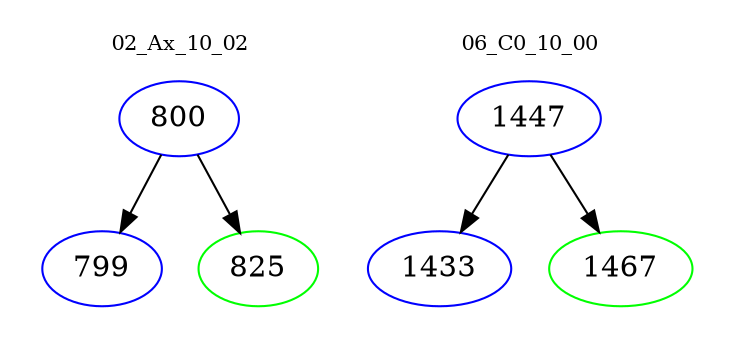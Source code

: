 digraph{
subgraph cluster_0 {
color = white
label = "02_Ax_10_02";
fontsize=10;
T0_800 [label="800", color="blue"]
T0_800 -> T0_799 [color="black"]
T0_799 [label="799", color="blue"]
T0_800 -> T0_825 [color="black"]
T0_825 [label="825", color="green"]
}
subgraph cluster_1 {
color = white
label = "06_C0_10_00";
fontsize=10;
T1_1447 [label="1447", color="blue"]
T1_1447 -> T1_1433 [color="black"]
T1_1433 [label="1433", color="blue"]
T1_1447 -> T1_1467 [color="black"]
T1_1467 [label="1467", color="green"]
}
}
